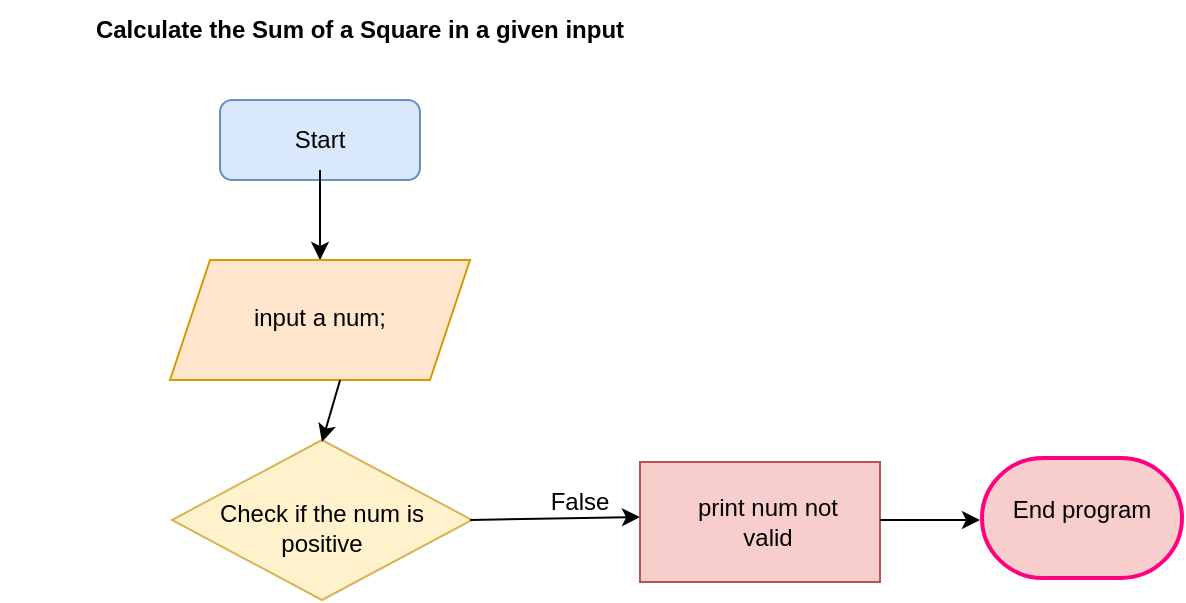 <mxfile version="20.5.3" type="github">
  <diagram id="DublEUcQN5aIUC7E17iw" name="Page-1">
    <mxGraphModel dx="912" dy="474" grid="1" gridSize="10" guides="1" tooltips="1" connect="1" arrows="1" fold="1" page="1" pageScale="1" pageWidth="850" pageHeight="1100" math="0" shadow="0">
      <root>
        <mxCell id="0" />
        <mxCell id="1" parent="0" />
        <mxCell id="yZ18J7Mk1W3H-oPo8404-1" value="&lt;b&gt;Calculate the Sum of a Square in a given input&lt;/b&gt;" style="text;html=1;strokeColor=none;fillColor=none;align=center;verticalAlign=middle;whiteSpace=wrap;rounded=0;" vertex="1" parent="1">
          <mxGeometry x="200" y="30" width="360" height="30" as="geometry" />
        </mxCell>
        <mxCell id="yZ18J7Mk1W3H-oPo8404-2" value="" style="rounded=1;whiteSpace=wrap;html=1;fillColor=#dae8fc;strokeColor=#6c8ebf;" vertex="1" parent="1">
          <mxGeometry x="310" y="80" width="100" height="40" as="geometry" />
        </mxCell>
        <mxCell id="yZ18J7Mk1W3H-oPo8404-8" value="" style="edgeStyle=orthogonalEdgeStyle;rounded=0;orthogonalLoop=1;jettySize=auto;html=1;" edge="1" parent="1" source="yZ18J7Mk1W3H-oPo8404-3" target="yZ18J7Mk1W3H-oPo8404-6">
          <mxGeometry relative="1" as="geometry" />
        </mxCell>
        <mxCell id="yZ18J7Mk1W3H-oPo8404-3" value="Start" style="text;html=1;strokeColor=none;fillColor=none;align=center;verticalAlign=middle;whiteSpace=wrap;rounded=0;" vertex="1" parent="1">
          <mxGeometry x="330" y="85" width="60" height="30" as="geometry" />
        </mxCell>
        <mxCell id="yZ18J7Mk1W3H-oPo8404-4" value="" style="endArrow=classic;html=1;rounded=0;exitX=0.5;exitY=1;exitDx=0;exitDy=0;" edge="1" parent="1" source="yZ18J7Mk1W3H-oPo8404-2">
          <mxGeometry width="50" height="50" relative="1" as="geometry">
            <mxPoint x="400" y="280" as="sourcePoint" />
            <mxPoint x="360" y="160" as="targetPoint" />
          </mxGeometry>
        </mxCell>
        <mxCell id="yZ18J7Mk1W3H-oPo8404-5" value="" style="shape=parallelogram;perimeter=parallelogramPerimeter;whiteSpace=wrap;html=1;fixedSize=1;fillColor=#ffe6cc;strokeColor=#d79b00;" vertex="1" parent="1">
          <mxGeometry x="285" y="160" width="150" height="60" as="geometry" />
        </mxCell>
        <mxCell id="yZ18J7Mk1W3H-oPo8404-6" value="input a num;" style="text;html=1;strokeColor=none;fillColor=none;align=center;verticalAlign=middle;whiteSpace=wrap;rounded=0;" vertex="1" parent="1">
          <mxGeometry x="310" y="174" width="100" height="30" as="geometry" />
        </mxCell>
        <mxCell id="yZ18J7Mk1W3H-oPo8404-7" value="" style="rhombus;whiteSpace=wrap;html=1;fillColor=#fff2cc;strokeColor=#d6b656;" vertex="1" parent="1">
          <mxGeometry x="286" y="250" width="150" height="80" as="geometry" />
        </mxCell>
        <mxCell id="yZ18J7Mk1W3H-oPo8404-10" value="" style="endArrow=classic;html=1;rounded=0;exitX=0.567;exitY=1;exitDx=0;exitDy=0;exitPerimeter=0;" edge="1" parent="1" source="yZ18J7Mk1W3H-oPo8404-5">
          <mxGeometry width="50" height="50" relative="1" as="geometry">
            <mxPoint x="361" y="211" as="sourcePoint" />
            <mxPoint x="361" y="251" as="targetPoint" />
          </mxGeometry>
        </mxCell>
        <mxCell id="yZ18J7Mk1W3H-oPo8404-11" value="Check if the num is positive" style="text;html=1;strokeColor=none;fillColor=none;align=center;verticalAlign=middle;whiteSpace=wrap;rounded=0;" vertex="1" parent="1">
          <mxGeometry x="301" y="279" width="120" height="30" as="geometry" />
        </mxCell>
        <mxCell id="yZ18J7Mk1W3H-oPo8404-12" value="" style="endArrow=classic;html=1;rounded=0;entryX=1;entryY=0.75;entryDx=0;entryDy=0;" edge="1" parent="1" target="yZ18J7Mk1W3H-oPo8404-13">
          <mxGeometry width="50" height="50" relative="1" as="geometry">
            <mxPoint x="435" y="290" as="sourcePoint" />
            <mxPoint x="550" y="290" as="targetPoint" />
            <Array as="points">
              <mxPoint x="435" y="290" />
            </Array>
          </mxGeometry>
        </mxCell>
        <mxCell id="yZ18J7Mk1W3H-oPo8404-13" value="False " style="text;html=1;strokeColor=none;fillColor=none;align=center;verticalAlign=middle;whiteSpace=wrap;rounded=0;" vertex="1" parent="1">
          <mxGeometry x="460" y="266" width="60" height="30" as="geometry" />
        </mxCell>
        <mxCell id="yZ18J7Mk1W3H-oPo8404-14" value="" style="rounded=0;whiteSpace=wrap;html=1;fillColor=#f8cecc;strokeColor=#b85450;" vertex="1" parent="1">
          <mxGeometry x="520" y="261" width="120" height="60" as="geometry" />
        </mxCell>
        <mxCell id="yZ18J7Mk1W3H-oPo8404-15" value="print num not valid" style="text;html=1;strokeColor=none;fillColor=none;align=center;verticalAlign=middle;whiteSpace=wrap;rounded=0;" vertex="1" parent="1">
          <mxGeometry x="534" y="276" width="100" height="30" as="geometry" />
        </mxCell>
        <mxCell id="yZ18J7Mk1W3H-oPo8404-16" value="" style="endArrow=classic;html=1;rounded=0;" edge="1" parent="1">
          <mxGeometry width="50" height="50" relative="1" as="geometry">
            <mxPoint x="640" y="290" as="sourcePoint" />
            <mxPoint x="690" y="290" as="targetPoint" />
          </mxGeometry>
        </mxCell>
        <mxCell id="yZ18J7Mk1W3H-oPo8404-18" value="" style="strokeWidth=2;html=1;shape=mxgraph.flowchart.terminator;whiteSpace=wrap;fillColor=#f8cecc;strokeColor=#FF0080;" vertex="1" parent="1">
          <mxGeometry x="691" y="259" width="100" height="60" as="geometry" />
        </mxCell>
        <mxCell id="yZ18J7Mk1W3H-oPo8404-19" value="End program" style="text;html=1;strokeColor=none;fillColor=none;align=center;verticalAlign=middle;whiteSpace=wrap;rounded=0;" vertex="1" parent="1">
          <mxGeometry x="691" y="270" width="100" height="30" as="geometry" />
        </mxCell>
      </root>
    </mxGraphModel>
  </diagram>
</mxfile>
